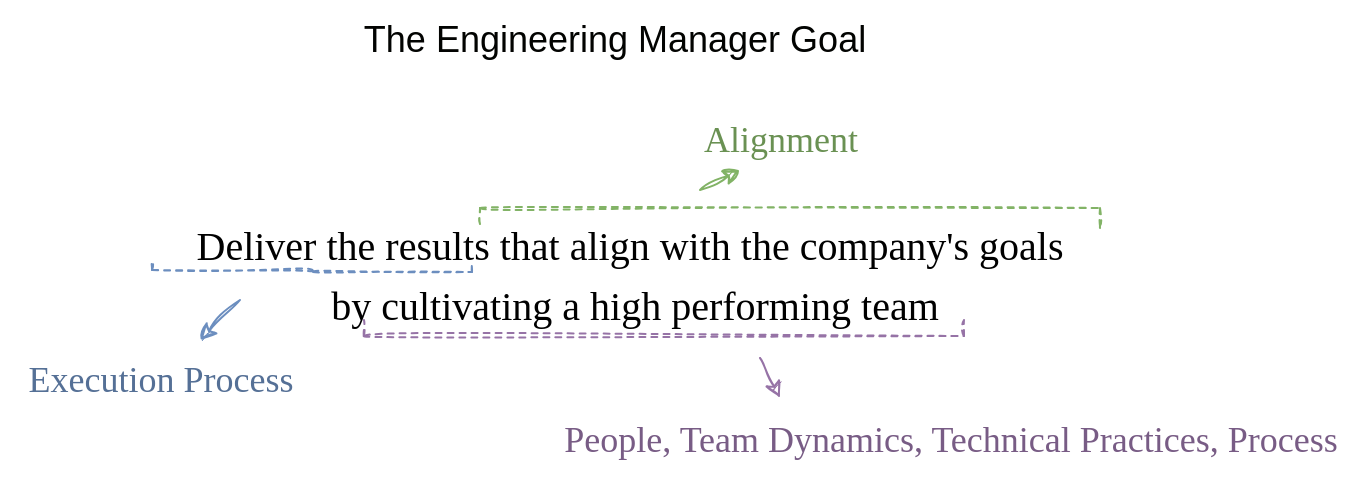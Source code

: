 <mxfile version="24.4.13" type="device" pages="5">
  <diagram id="dG9FNSJE7Nt-WIZp1dLE" name="The Goal">
    <mxGraphModel dx="1434" dy="791" grid="1" gridSize="10" guides="1" tooltips="1" connect="1" arrows="1" fold="1" page="1" pageScale="1" pageWidth="827" pageHeight="1169" math="0" shadow="0">
      <root>
        <mxCell id="0" />
        <mxCell id="1" parent="0" />
        <mxCell id="XQVabMsY_zPJ99yfhQox-1" value="Deliver the results that align with the company&#39;s goals&amp;nbsp;&lt;div style=&quot;line-height: 180%;&quot;&gt;by cultivating a high performing team&lt;/div&gt;" style="text;html=1;align=center;verticalAlign=middle;resizable=0;points=[];autosize=1;strokeColor=none;fillColor=none;fontFamily=Kalam;fontSource=https%3A%2F%2Ffonts.googleapis.com%2Fcss%3Ffamily%3DArchitects%2BDaughter;fontSize=20;fontColor=default;fontStyle=0;labelBackgroundColor=none;spacing=12;" vertex="1" parent="1">
          <mxGeometry x="157" y="375" width="520" height="90" as="geometry" />
        </mxCell>
        <mxCell id="XQVabMsY_zPJ99yfhQox-2" value="" style="endArrow=none;html=1;rounded=0;sketch=1;hachureGap=4;jiggle=2;curveFitting=1;strokeColor=#6c8ebf;align=center;verticalAlign=middle;fontFamily=Kalam;fontSource=https%3A%2F%2Ffonts.googleapis.com%2Fcss%3Ffamily%3DArchitects%2BDaughter;fontSize=18;fontColor=default;fontStyle=0;labelBackgroundColor=none;edgeStyle=orthogonalEdgeStyle;curved=1;fillColor=#dae8fc;dashed=1;" edge="1" parent="1">
          <mxGeometry width="50" height="50" relative="1" as="geometry">
            <mxPoint x="176" y="415" as="sourcePoint" />
            <mxPoint x="336" y="416" as="targetPoint" />
          </mxGeometry>
        </mxCell>
        <mxCell id="XQVabMsY_zPJ99yfhQox-3" value="" style="endArrow=classic;html=1;rounded=0;sketch=1;hachureGap=4;jiggle=2;curveFitting=1;fontFamily=Kalam;fillColor=#dae8fc;strokeColor=#6c8ebf;labelBackgroundColor=none;" edge="1" parent="1">
          <mxGeometry width="50" height="50" relative="1" as="geometry">
            <mxPoint x="220" y="430" as="sourcePoint" />
            <mxPoint x="200" y="450" as="targetPoint" />
          </mxGeometry>
        </mxCell>
        <mxCell id="XQVabMsY_zPJ99yfhQox-4" value="Execution Process" style="text;html=1;align=center;verticalAlign=middle;resizable=0;points=[];autosize=1;fontFamily=Kalam;fontSource=https%3A%2F%2Ffonts.googleapis.com%2Fcss%3Ffamily%3DArchitects%2BDaughter;fontSize=18;fontStyle=0;labelBackgroundColor=none;fontColor=#557096;" vertex="1" parent="1">
          <mxGeometry x="100" y="450" width="160" height="40" as="geometry" />
        </mxCell>
        <mxCell id="XQVabMsY_zPJ99yfhQox-5" value="Alignment" style="text;html=1;align=center;verticalAlign=middle;resizable=0;points=[];autosize=1;strokeColor=none;fillColor=none;fontFamily=Kalam;fontSource=https%3A%2F%2Ffonts.googleapis.com%2Fcss%3Ffamily%3DArchitects%2BDaughter;fontSize=18;fontColor=#6A9153;fontStyle=0;labelBackgroundColor=none;" vertex="1" parent="1">
          <mxGeometry x="440" y="330" width="100" height="40" as="geometry" />
        </mxCell>
        <mxCell id="XQVabMsY_zPJ99yfhQox-6" value="" style="endArrow=none;html=1;rounded=0;sketch=1;hachureGap=4;jiggle=2;curveFitting=1;strokeColor=#82b366;align=center;verticalAlign=middle;fontFamily=Kalam;fontSource=https%3A%2F%2Ffonts.googleapis.com%2Fcss%3Ffamily%3DArchitects%2BDaughter;fontSize=18;fontColor=default;fontStyle=0;labelBackgroundColor=none;edgeStyle=orthogonalEdgeStyle;curved=1;fillColor=#d5e8d4;dashed=1;" edge="1" parent="1">
          <mxGeometry width="50" height="50" relative="1" as="geometry">
            <mxPoint x="340" y="384" as="sourcePoint" />
            <mxPoint x="650" y="384" as="targetPoint" />
          </mxGeometry>
        </mxCell>
        <mxCell id="XQVabMsY_zPJ99yfhQox-7" value="" style="endArrow=classic;html=1;rounded=0;sketch=1;hachureGap=4;jiggle=2;curveFitting=1;fontFamily=Kalam;fillColor=#d5e8d4;strokeColor=#82b366;labelBackgroundColor=none;" edge="1" parent="1">
          <mxGeometry width="50" height="50" relative="1" as="geometry">
            <mxPoint x="450" y="375" as="sourcePoint" />
            <mxPoint x="470" y="365" as="targetPoint" />
          </mxGeometry>
        </mxCell>
        <mxCell id="XQVabMsY_zPJ99yfhQox-8" value="" style="endArrow=classic;html=1;rounded=0;sketch=1;hachureGap=4;jiggle=2;curveFitting=1;fontFamily=Kalam;fillColor=#e1d5e7;strokeColor=#9673a6;labelBackgroundColor=none;" edge="1" parent="1">
          <mxGeometry width="50" height="50" relative="1" as="geometry">
            <mxPoint x="480" y="459" as="sourcePoint" />
            <mxPoint x="490" y="479" as="targetPoint" />
          </mxGeometry>
        </mxCell>
        <mxCell id="XQVabMsY_zPJ99yfhQox-9" value="" style="endArrow=none;html=1;rounded=0;sketch=1;hachureGap=4;jiggle=2;curveFitting=1;strokeColor=#9673a6;align=center;verticalAlign=middle;fontFamily=Kalam;fontSource=https%3A%2F%2Ffonts.googleapis.com%2Fcss%3Ffamily%3DArchitects%2BDaughter;fontSize=18;fontColor=default;fontStyle=0;labelBackgroundColor=none;edgeStyle=orthogonalEdgeStyle;curved=1;fillColor=#e1d5e7;dashed=1;" edge="1" parent="1">
          <mxGeometry width="50" height="50" relative="1" as="geometry">
            <mxPoint x="282" y="448" as="sourcePoint" />
            <mxPoint x="582" y="448" as="targetPoint" />
          </mxGeometry>
        </mxCell>
        <mxCell id="XQVabMsY_zPJ99yfhQox-10" value="People, Team Dynamics, Technical Practices, Process" style="text;html=1;align=center;verticalAlign=middle;resizable=0;points=[];autosize=1;strokeColor=none;fillColor=none;fontFamily=Kalam;fontSource=https%3A%2F%2Ffonts.googleapis.com%2Fcss%3Ffamily%3DArchitects%2BDaughter;fontSize=18;fontColor=#785C85;fontStyle=0;labelBackgroundColor=none;" vertex="1" parent="1">
          <mxGeometry x="365" y="480" width="420" height="40" as="geometry" />
        </mxCell>
        <mxCell id="XQVabMsY_zPJ99yfhQox-11" value="" style="endArrow=none;html=1;rounded=0;sketch=1;hachureGap=4;jiggle=2;curveFitting=1;strokeColor=#82b366;align=center;verticalAlign=middle;fontFamily=Kalam;fontSource=https%3A%2F%2Ffonts.googleapis.com%2Fcss%3Ffamily%3DArchitects%2BDaughter;fontSize=18;fontColor=default;fontStyle=0;labelBackgroundColor=none;edgeStyle=orthogonalEdgeStyle;curved=0;fillColor=#d5e8d4;dashed=1;" edge="1" parent="1">
          <mxGeometry width="50" height="50" relative="1" as="geometry">
            <mxPoint x="650" y="394" as="sourcePoint" />
            <mxPoint x="650" y="384" as="targetPoint" />
            <Array as="points">
              <mxPoint x="650" y="393" />
              <mxPoint x="650" y="393" />
            </Array>
          </mxGeometry>
        </mxCell>
        <mxCell id="XQVabMsY_zPJ99yfhQox-12" value="" style="endArrow=none;html=1;rounded=0;sketch=1;hachureGap=4;jiggle=2;curveFitting=1;strokeColor=#82b366;align=center;verticalAlign=middle;fontFamily=Kalam;fontSource=https%3A%2F%2Ffonts.googleapis.com%2Fcss%3Ffamily%3DArchitects%2BDaughter;fontSize=18;fontColor=default;fontStyle=0;labelBackgroundColor=none;edgeStyle=orthogonalEdgeStyle;curved=0;fillColor=#d5e8d4;dashed=1;" edge="1" parent="1">
          <mxGeometry width="50" height="50" relative="1" as="geometry">
            <mxPoint x="340" y="392" as="sourcePoint" />
            <mxPoint x="340" y="384" as="targetPoint" />
            <Array as="points">
              <mxPoint x="340" y="392" />
              <mxPoint x="340" y="392" />
            </Array>
          </mxGeometry>
        </mxCell>
        <mxCell id="XQVabMsY_zPJ99yfhQox-13" value="" style="endArrow=none;html=1;rounded=0;sketch=1;hachureGap=4;jiggle=2;curveFitting=1;strokeColor=#6C8EBF;align=center;verticalAlign=middle;fontFamily=Kalam;fontSource=https%3A%2F%2Ffonts.googleapis.com%2Fcss%3Ffamily%3DArchitects%2BDaughter;fontSize=18;fontColor=default;fontStyle=0;labelBackgroundColor=none;edgeStyle=orthogonalEdgeStyle;curved=0;dashed=1;" edge="1" parent="1">
          <mxGeometry width="50" height="50" relative="1" as="geometry">
            <mxPoint x="176" y="415" as="sourcePoint" />
            <mxPoint x="176" y="410" as="targetPoint" />
            <Array as="points">
              <mxPoint x="176" y="415" />
              <mxPoint x="176" y="415" />
            </Array>
          </mxGeometry>
        </mxCell>
        <mxCell id="XQVabMsY_zPJ99yfhQox-14" value="" style="endArrow=none;html=1;rounded=0;sketch=1;hachureGap=4;jiggle=2;curveFitting=1;strokeColor=#6C8EBF;align=center;verticalAlign=middle;fontFamily=Kalam;fontSource=https%3A%2F%2Ffonts.googleapis.com%2Fcss%3Ffamily%3DArchitects%2BDaughter;fontSize=18;fontColor=default;fontStyle=0;labelBackgroundColor=none;edgeStyle=orthogonalEdgeStyle;curved=0;dashed=1;" edge="1" parent="1">
          <mxGeometry width="50" height="50" relative="1" as="geometry">
            <mxPoint x="336" y="416" as="sourcePoint" />
            <mxPoint x="336" y="411" as="targetPoint" />
            <Array as="points">
              <mxPoint x="336" y="416" />
              <mxPoint x="336" y="416" />
            </Array>
          </mxGeometry>
        </mxCell>
        <mxCell id="XQVabMsY_zPJ99yfhQox-15" value="" style="endArrow=none;html=1;rounded=0;sketch=1;hachureGap=4;jiggle=2;curveFitting=1;strokeColor=#9673a6;align=center;verticalAlign=middle;fontFamily=Kalam;fontSource=https%3A%2F%2Ffonts.googleapis.com%2Fcss%3Ffamily%3DArchitects%2BDaughter;fontSize=18;fontColor=default;fontStyle=0;labelBackgroundColor=none;edgeStyle=orthogonalEdgeStyle;curved=0;fillColor=#e1d5e7;dashed=1;" edge="1" parent="1">
          <mxGeometry width="50" height="50" relative="1" as="geometry">
            <mxPoint x="282" y="448" as="sourcePoint" />
            <mxPoint x="282" y="440" as="targetPoint" />
            <Array as="points">
              <mxPoint x="282" y="448" />
              <mxPoint x="282" y="448" />
            </Array>
          </mxGeometry>
        </mxCell>
        <mxCell id="XQVabMsY_zPJ99yfhQox-16" value="" style="endArrow=none;html=1;rounded=0;sketch=1;hachureGap=4;jiggle=2;curveFitting=1;strokeColor=#9673a6;align=center;verticalAlign=middle;fontFamily=Kalam;fontSource=https%3A%2F%2Ffonts.googleapis.com%2Fcss%3Ffamily%3DArchitects%2BDaughter;fontSize=18;fontColor=default;fontStyle=0;labelBackgroundColor=none;edgeStyle=orthogonalEdgeStyle;curved=0;fillColor=#e1d5e7;dashed=1;" edge="1" parent="1">
          <mxGeometry width="50" height="50" relative="1" as="geometry">
            <mxPoint x="582" y="448" as="sourcePoint" />
            <mxPoint x="582" y="440" as="targetPoint" />
            <Array as="points">
              <mxPoint x="582" y="448" />
              <mxPoint x="582" y="448" />
            </Array>
          </mxGeometry>
        </mxCell>
        <mxCell id="XQVabMsY_zPJ99yfhQox-17" value="The Engineering Manager Goal" style="text;html=1;align=center;verticalAlign=middle;resizable=0;points=[];autosize=1;strokeColor=none;fillColor=none;fontFamily=arial;fontSize=18;fontColor=#020301;fontStyle=0;labelBackgroundColor=none;" vertex="1" parent="1">
          <mxGeometry x="282" y="280" width="250" height="40" as="geometry" />
        </mxCell>
      </root>
    </mxGraphModel>
  </diagram>
  <diagram id="8oGZkZ9ftc_IFg9aNr5Q" name="Alignment">
    <mxGraphModel dx="989" dy="546" grid="1" gridSize="10" guides="1" tooltips="1" connect="1" arrows="1" fold="1" page="1" pageScale="1" pageWidth="827" pageHeight="1169" math="0" shadow="0">
      <root>
        <mxCell id="0" />
        <mxCell id="1" parent="0" />
        <mxCell id="fU5wxOEwn0MQlx78X6jz-1" value="Senior Management Team" style="rounded=0;whiteSpace=wrap;html=1;sketch=1;hachureGap=4;jiggle=2;curveFitting=1;fontFamily=Kalam;fontSize=18;fillColor=#d5e8d4;strokeColor=#82b366;" vertex="1" parent="1">
          <mxGeometry x="270" y="70" width="280" height="50" as="geometry" />
        </mxCell>
        <mxCell id="fU5wxOEwn0MQlx78X6jz-2" style="edgeStyle=orthogonalEdgeStyle;rounded=0;sketch=1;hachureGap=4;jiggle=2;curveFitting=1;orthogonalLoop=1;jettySize=auto;html=1;fontFamily=Kalam;" edge="1" parent="1">
          <mxGeometry relative="1" as="geometry">
            <mxPoint x="405.5" y="200" as="sourcePoint" />
            <mxPoint x="405.5" y="130" as="targetPoint" />
          </mxGeometry>
        </mxCell>
        <mxCell id="fU5wxOEwn0MQlx78X6jz-3" style="edgeStyle=orthogonalEdgeStyle;rounded=0;sketch=1;hachureGap=4;jiggle=2;curveFitting=1;orthogonalLoop=1;jettySize=auto;html=1;entryX=0.5;entryY=0;entryDx=0;entryDy=0;fontFamily=Kalam;" edge="1" parent="1" target="fU5wxOEwn0MQlx78X6jz-5">
          <mxGeometry relative="1" as="geometry">
            <mxPoint x="405" y="260" as="sourcePoint" />
            <Array as="points">
              <mxPoint x="405.5" y="290" />
              <mxPoint x="405.5" y="290" />
            </Array>
          </mxGeometry>
        </mxCell>
        <mxCell id="fU5wxOEwn0MQlx78X6jz-5" value="" style="rounded=0;whiteSpace=wrap;html=1;sketch=1;hachureGap=4;jiggle=2;curveFitting=1;fontFamily=Kalam;fontSize=22;fillColor=#d5e8d4;strokeColor=#82b366;" vertex="1" parent="1">
          <mxGeometry x="220" y="330" width="370" height="90" as="geometry" />
        </mxCell>
        <mxCell id="fU5wxOEwn0MQlx78X6jz-6" value="" style="sketch=0;outlineConnect=0;fontColor=#232F3E;gradientColor=none;fillColor=#232F3D;strokeColor=none;dashed=0;verticalLabelPosition=bottom;verticalAlign=top;align=center;html=1;fontSize=12;fontStyle=0;aspect=fixed;pointerEvents=1;shape=mxgraph.aws4.user;hachureGap=4;jiggle=2;curveFitting=1;fontFamily=Kalam;" vertex="1" parent="1">
          <mxGeometry x="242.5" y="363" width="49" height="49" as="geometry" />
        </mxCell>
        <mxCell id="fU5wxOEwn0MQlx78X6jz-7" value="" style="sketch=0;outlineConnect=0;fontColor=#232F3E;gradientColor=none;fillColor=#232F3D;strokeColor=none;dashed=0;verticalLabelPosition=bottom;verticalAlign=top;align=center;html=1;fontSize=12;fontStyle=0;aspect=fixed;pointerEvents=1;shape=mxgraph.aws4.user;hachureGap=4;jiggle=2;curveFitting=1;fontFamily=Kalam;" vertex="1" parent="1">
          <mxGeometry x="311.5" y="363" width="49" height="49" as="geometry" />
        </mxCell>
        <mxCell id="fU5wxOEwn0MQlx78X6jz-8" value="" style="sketch=0;outlineConnect=0;fontColor=#232F3E;gradientColor=none;fillColor=#232F3D;strokeColor=none;dashed=0;verticalLabelPosition=bottom;verticalAlign=top;align=center;html=1;fontSize=12;fontStyle=0;aspect=fixed;pointerEvents=1;shape=mxgraph.aws4.user;hachureGap=4;jiggle=2;curveFitting=1;fontFamily=Kalam;" vertex="1" parent="1">
          <mxGeometry x="381.5" y="363" width="49" height="49" as="geometry" />
        </mxCell>
        <mxCell id="fU5wxOEwn0MQlx78X6jz-9" value="" style="sketch=0;outlineConnect=0;fontColor=#232F3E;gradientColor=none;fillColor=#232F3D;strokeColor=none;dashed=0;verticalLabelPosition=bottom;verticalAlign=top;align=center;html=1;fontSize=12;fontStyle=0;aspect=fixed;pointerEvents=1;shape=mxgraph.aws4.user;hachureGap=4;jiggle=2;curveFitting=1;fontFamily=Kalam;" vertex="1" parent="1">
          <mxGeometry x="455" y="363" width="49" height="49" as="geometry" />
        </mxCell>
        <mxCell id="fU5wxOEwn0MQlx78X6jz-10" value="" style="sketch=0;outlineConnect=0;fontColor=#232F3E;gradientColor=none;fillColor=#232F3D;strokeColor=none;dashed=0;verticalLabelPosition=bottom;verticalAlign=top;align=center;html=1;fontSize=12;fontStyle=0;aspect=fixed;pointerEvents=1;shape=mxgraph.aws4.user;hachureGap=4;jiggle=2;curveFitting=1;fontFamily=Kalam;" vertex="1" parent="1">
          <mxGeometry x="531.5" y="363" width="49" height="49" as="geometry" />
        </mxCell>
        <mxCell id="fU5wxOEwn0MQlx78X6jz-11" value="" style="endArrow=classic;html=1;rounded=0;sketch=1;hachureGap=4;jiggle=2;curveFitting=1;fontFamily=Kalam;" edge="1" parent="1">
          <mxGeometry width="50" height="50" relative="1" as="geometry">
            <mxPoint x="459.5" y="280" as="sourcePoint" />
            <mxPoint x="479.5" y="300" as="targetPoint" />
          </mxGeometry>
        </mxCell>
        <mxCell id="fU5wxOEwn0MQlx78X6jz-12" value="" style="endArrow=classic;html=1;rounded=0;sketch=1;hachureGap=4;jiggle=2;curveFitting=1;fontFamily=Kalam;" edge="1" parent="1">
          <mxGeometry width="50" height="50" relative="1" as="geometry">
            <mxPoint x="430.5" y="280" as="sourcePoint" />
            <mxPoint x="459.5" y="320" as="targetPoint" />
          </mxGeometry>
        </mxCell>
        <mxCell id="fU5wxOEwn0MQlx78X6jz-13" value="" style="endArrow=classic;html=1;rounded=0;sketch=1;hachureGap=4;jiggle=2;curveFitting=1;fontFamily=Kalam;" edge="1" parent="1">
          <mxGeometry width="50" height="50" relative="1" as="geometry">
            <mxPoint x="355.5" y="280" as="sourcePoint" />
            <mxPoint x="335.5" y="300" as="targetPoint" />
          </mxGeometry>
        </mxCell>
        <mxCell id="fU5wxOEwn0MQlx78X6jz-14" value="" style="endArrow=classic;html=1;rounded=0;sketch=1;hachureGap=4;jiggle=2;curveFitting=1;fontFamily=Kalam;" edge="1" parent="1">
          <mxGeometry width="50" height="50" relative="1" as="geometry">
            <mxPoint x="384.5" y="280" as="sourcePoint" />
            <mxPoint x="355.5" y="320" as="targetPoint" />
          </mxGeometry>
        </mxCell>
        <mxCell id="EYOVgxh92dlchB7-5H8C-1" value="Engineering Manager" style="text;html=1;align=center;verticalAlign=middle;resizable=0;points=[];autosize=1;strokeColor=none;fillColor=none;fontFamily=Kalam;fontSource=https%3A%2F%2Ffonts.googleapis.com%2Fcss%3Ffamily%3DArchitects%2BDaughter;fontSize=26;fontColor=default;fontStyle=0;labelBackgroundColor=default;" vertex="1" parent="1">
          <mxGeometry x="280.5" y="210" width="250" height="40" as="geometry" />
        </mxCell>
        <mxCell id="EYOVgxh92dlchB7-5H8C-2" value="Team" style="text;html=1;align=center;verticalAlign=middle;resizable=0;points=[];autosize=1;strokeColor=none;fillColor=none;fontFamily=Kalam;fontSource=https%3A%2F%2Ffonts.googleapis.com%2Fcss%3Ffamily%3DArchitects%2BDaughter;fontSize=18;fontColor=default;fontStyle=0;labelBackgroundColor=default;" vertex="1" parent="1">
          <mxGeometry x="375.5" y="330" width="60" height="40" as="geometry" />
        </mxCell>
        <mxCell id="EYOVgxh92dlchB7-5H8C-3" value="Align" style="text;html=1;align=center;verticalAlign=middle;resizable=0;points=[];autosize=1;strokeColor=none;fillColor=none;fontFamily=Kalam;fontSource=https%3A%2F%2Ffonts.googleapis.com%2Fcss%3Ffamily%3DArchitects%2BDaughter;fontSize=18;fontColor=default;fontStyle=0;labelBackgroundColor=default;" vertex="1" parent="1">
          <mxGeometry x="375" y="150" width="60" height="40" as="geometry" />
        </mxCell>
        <mxCell id="EYOVgxh92dlchB7-5H8C-4" value="Align" style="text;html=1;align=center;verticalAlign=middle;resizable=0;points=[];autosize=1;strokeColor=none;fillColor=none;fontFamily=Kalam;fontSource=https%3A%2F%2Ffonts.googleapis.com%2Fcss%3Ffamily%3DArchitects%2BDaughter;fontSize=18;fontColor=default;fontStyle=0;labelBackgroundColor=default;" vertex="1" parent="1">
          <mxGeometry x="377" y="253" width="60" height="40" as="geometry" />
        </mxCell>
      </root>
    </mxGraphModel>
  </diagram>
  <diagram id="js4Qu2WiqpIePB8IIUP4" name="Execute">
    <mxGraphModel dx="735" dy="406" grid="1" gridSize="10" guides="1" tooltips="1" connect="1" arrows="1" fold="1" page="1" pageScale="1" pageWidth="827" pageHeight="1169" math="0" shadow="0">
      <root>
        <mxCell id="0" />
        <mxCell id="1" parent="0" />
        <mxCell id="316wj2gyKCVLMMqQiUI2-1" value="Requirements" style="text;html=1;align=center;verticalAlign=middle;resizable=0;points=[];autosize=1;strokeColor=none;fillColor=none;fontFamily=Kalam;fontSource=https%3A%2F%2Ffonts.googleapis.com%2Fcss%3Ffamily%3DArchitects%2BDaughter;fontSize=15;fontColor=default;fontStyle=0;labelBackgroundColor=default;" vertex="1" parent="1">
          <mxGeometry x="73" y="215" width="110" height="30" as="geometry" />
        </mxCell>
        <mxCell id="316wj2gyKCVLMMqQiUI2-2" value="Priorities" style="text;html=1;align=center;verticalAlign=middle;resizable=0;points=[];autosize=1;strokeColor=none;fillColor=none;fontFamily=Kalam;fontSource=https%3A%2F%2Ffonts.googleapis.com%2Fcss%3Ffamily%3DArchitects%2BDaughter;fontSize=15;fontColor=default;fontStyle=0;labelBackgroundColor=default;" vertex="1" parent="1">
          <mxGeometry x="100" y="173" width="80" height="30" as="geometry" />
        </mxCell>
        <mxCell id="316wj2gyKCVLMMqQiUI2-3" value="Company Goals" style="text;html=1;align=center;verticalAlign=middle;resizable=0;points=[];autosize=1;strokeColor=none;fillColor=none;fontFamily=Kalam;fontSource=https%3A%2F%2Ffonts.googleapis.com%2Fcss%3Ffamily%3DArchitects%2BDaughter;fontSize=15;fontColor=default;fontStyle=0;labelBackgroundColor=default;" vertex="1" parent="1">
          <mxGeometry x="63" y="133" width="120" height="30" as="geometry" />
        </mxCell>
        <mxCell id="316wj2gyKCVLMMqQiUI2-4" value="Execution" style="rounded=0;whiteSpace=wrap;html=1;sketch=1;hachureGap=4;jiggle=2;curveFitting=1;strokeColor=#6c8ebf;align=center;verticalAlign=middle;fontFamily=Kalam;fontSource=https%3A%2F%2Ffonts.googleapis.com%2Fcss%3Ffamily%3DArchitects%2BDaughter;fontSize=18;fontStyle=0;labelBackgroundColor=none;fillColor=#dae8fc;" vertex="1" parent="1">
          <mxGeometry x="250" y="163" width="150" height="47" as="geometry" />
        </mxCell>
        <mxCell id="du2oc-M5whYEvRf42cAO-1" value="" style="endArrow=classic;html=1;rounded=0;sketch=1;hachureGap=4;jiggle=2;curveFitting=1;fontFamily=Kalam;" edge="1" parent="1">
          <mxGeometry width="50" height="50" relative="1" as="geometry">
            <mxPoint x="185" y="150" as="sourcePoint" />
            <mxPoint x="230" y="170" as="targetPoint" />
          </mxGeometry>
        </mxCell>
        <mxCell id="du2oc-M5whYEvRf42cAO-2" value="" style="endArrow=classic;html=1;rounded=0;sketch=1;hachureGap=4;jiggle=2;curveFitting=1;fontFamily=Kalam;" edge="1" parent="1">
          <mxGeometry width="50" height="50" relative="1" as="geometry">
            <mxPoint x="185" y="230" as="sourcePoint" />
            <mxPoint x="230" y="210" as="targetPoint" />
          </mxGeometry>
        </mxCell>
        <mxCell id="du2oc-M5whYEvRf42cAO-3" value="" style="endArrow=classic;html=1;rounded=0;sketch=1;hachureGap=4;jiggle=2;curveFitting=1;fontFamily=Kalam;" edge="1" parent="1">
          <mxGeometry width="50" height="50" relative="1" as="geometry">
            <mxPoint x="180" y="188" as="sourcePoint" />
            <mxPoint x="230" y="188" as="targetPoint" />
          </mxGeometry>
        </mxCell>
        <mxCell id="du2oc-M5whYEvRf42cAO-4" value="" style="endArrow=classic;html=1;rounded=0;sketch=1;hachureGap=4;jiggle=2;curveFitting=1;fontFamily=Kalam;" edge="1" parent="1">
          <mxGeometry width="50" height="50" relative="1" as="geometry">
            <mxPoint x="414" y="186.24" as="sourcePoint" />
            <mxPoint x="464" y="186.24" as="targetPoint" />
          </mxGeometry>
        </mxCell>
        <mxCell id="du2oc-M5whYEvRf42cAO-5" value="Delivery" style="text;html=1;align=center;verticalAlign=middle;resizable=0;points=[];autosize=1;strokeColor=none;fillColor=none;fontFamily=Kalam;fontSource=https%3A%2F%2Ffonts.googleapis.com%2Fcss%3Ffamily%3DArchitects%2BDaughter;fontSize=15;fontColor=default;fontStyle=0;labelBackgroundColor=default;" vertex="1" parent="1">
          <mxGeometry x="475" y="171.5" width="70" height="30" as="geometry" />
        </mxCell>
      </root>
    </mxGraphModel>
  </diagram>
  <diagram id="n3jZmqJnswC6HHdnPNN-" name="TheGoalOneliner">
    <mxGraphModel dx="1103" dy="608" grid="1" gridSize="10" guides="1" tooltips="1" connect="1" arrows="1" fold="1" page="1" pageScale="1" pageWidth="827" pageHeight="1169" math="0" shadow="0">
      <root>
        <mxCell id="0" />
        <mxCell id="1" parent="0" />
        <mxCell id="xS_Iv-FlCXEdKUSS42SC-1" value="Deliver the results that align with the company&#39;s goals by cultivating a high performing team" style="text;html=1;align=center;verticalAlign=middle;resizable=0;points=[];autosize=1;strokeColor=none;fillColor=none;fontFamily=Kalam;fontSource=https%3A%2F%2Ffonts.googleapis.com%2Fcss%3Ffamily%3DArchitects%2BDaughter;fontSize=20;fontColor=default;fontStyle=0;labelBackgroundColor=none;" vertex="1" parent="1">
          <mxGeometry y="130" width="820" height="40" as="geometry" />
        </mxCell>
        <mxCell id="xS_Iv-FlCXEdKUSS42SC-2" value="" style="endArrow=none;html=1;rounded=0;sketch=1;hachureGap=4;jiggle=2;curveFitting=1;strokeColor=#6c8ebf;align=center;verticalAlign=middle;fontFamily=Kalam;fontSource=https%3A%2F%2Ffonts.googleapis.com%2Fcss%3Ffamily%3DArchitects%2BDaughter;fontSize=18;fontColor=default;fontStyle=0;labelBackgroundColor=none;edgeStyle=orthogonalEdgeStyle;curved=1;fillColor=#dae8fc;" edge="1" parent="1">
          <mxGeometry width="50" height="50" relative="1" as="geometry">
            <mxPoint x="7" y="165" as="sourcePoint" />
            <mxPoint x="167" y="166" as="targetPoint" />
          </mxGeometry>
        </mxCell>
        <mxCell id="xS_Iv-FlCXEdKUSS42SC-3" value="" style="endArrow=classic;html=1;rounded=0;sketch=1;hachureGap=4;jiggle=2;curveFitting=1;fontFamily=Kalam;fillColor=#dae8fc;strokeColor=#6c8ebf;labelBackgroundColor=none;" edge="1" parent="1">
          <mxGeometry width="50" height="50" relative="1" as="geometry">
            <mxPoint x="103" y="173" as="sourcePoint" />
            <mxPoint x="83" y="193" as="targetPoint" />
          </mxGeometry>
        </mxCell>
        <mxCell id="xS_Iv-FlCXEdKUSS42SC-4" value="Execution Process" style="text;html=1;align=center;verticalAlign=middle;resizable=0;points=[];autosize=1;fontFamily=Kalam;fontSource=https%3A%2F%2Ffonts.googleapis.com%2Fcss%3Ffamily%3DArchitects%2BDaughter;fontSize=18;fontStyle=0;labelBackgroundColor=none;fontColor=#557096;" vertex="1" parent="1">
          <mxGeometry x="10" y="190" width="160" height="40" as="geometry" />
        </mxCell>
        <mxCell id="xS_Iv-FlCXEdKUSS42SC-5" value="Alignment" style="text;html=1;align=center;verticalAlign=middle;resizable=0;points=[];autosize=1;strokeColor=none;fillColor=none;fontFamily=Kalam;fontSource=https%3A%2F%2Ffonts.googleapis.com%2Fcss%3Ffamily%3DArchitects%2BDaughter;fontSize=18;fontColor=#6A9153;fontStyle=0;labelBackgroundColor=none;" vertex="1" parent="1">
          <mxGeometry x="260" y="70" width="100" height="40" as="geometry" />
        </mxCell>
        <mxCell id="xS_Iv-FlCXEdKUSS42SC-6" value="" style="endArrow=none;html=1;rounded=0;sketch=1;hachureGap=4;jiggle=2;curveFitting=1;strokeColor=#82b366;align=center;verticalAlign=middle;fontFamily=Kalam;fontSource=https%3A%2F%2Ffonts.googleapis.com%2Fcss%3Ffamily%3DArchitects%2BDaughter;fontSize=18;fontColor=default;fontStyle=0;labelBackgroundColor=none;edgeStyle=orthogonalEdgeStyle;curved=1;fillColor=#d5e8d4;" edge="1" parent="1">
          <mxGeometry width="50" height="50" relative="1" as="geometry">
            <mxPoint x="171" y="134" as="sourcePoint" />
            <mxPoint x="481" y="134" as="targetPoint" />
          </mxGeometry>
        </mxCell>
        <mxCell id="xS_Iv-FlCXEdKUSS42SC-7" value="" style="endArrow=classic;html=1;rounded=0;sketch=1;hachureGap=4;jiggle=2;curveFitting=1;fontFamily=Kalam;fillColor=#d5e8d4;strokeColor=#82b366;labelBackgroundColor=none;" edge="1" parent="1">
          <mxGeometry width="50" height="50" relative="1" as="geometry">
            <mxPoint x="290" y="124" as="sourcePoint" />
            <mxPoint x="306" y="104" as="targetPoint" />
          </mxGeometry>
        </mxCell>
        <mxCell id="xS_Iv-FlCXEdKUSS42SC-8" value="" style="endArrow=classic;html=1;rounded=0;sketch=1;hachureGap=4;jiggle=2;curveFitting=1;fontFamily=Kalam;fillColor=#e1d5e7;strokeColor=#9673a6;labelBackgroundColor=none;" edge="1" parent="1">
          <mxGeometry width="50" height="50" relative="1" as="geometry">
            <mxPoint x="645" y="175" as="sourcePoint" />
            <mxPoint x="655" y="195" as="targetPoint" />
          </mxGeometry>
        </mxCell>
        <mxCell id="xS_Iv-FlCXEdKUSS42SC-9" value="" style="endArrow=none;html=1;rounded=0;sketch=1;hachureGap=4;jiggle=2;curveFitting=1;strokeColor=#9673a6;align=center;verticalAlign=middle;fontFamily=Kalam;fontSource=https%3A%2F%2Ffonts.googleapis.com%2Fcss%3Ffamily%3DArchitects%2BDaughter;fontSize=18;fontColor=default;fontStyle=0;labelBackgroundColor=none;edgeStyle=orthogonalEdgeStyle;curved=1;fillColor=#e1d5e7;" edge="1" parent="1">
          <mxGeometry width="50" height="50" relative="1" as="geometry">
            <mxPoint x="511" y="165" as="sourcePoint" />
            <mxPoint x="811" y="165" as="targetPoint" />
          </mxGeometry>
        </mxCell>
        <mxCell id="xS_Iv-FlCXEdKUSS42SC-10" value="People, Technical Practices, Process" style="text;html=1;align=center;verticalAlign=middle;resizable=0;points=[];autosize=1;strokeColor=none;fillColor=none;fontFamily=Kalam;fontSource=https%3A%2F%2Ffonts.googleapis.com%2Fcss%3Ffamily%3DArchitects%2BDaughter;fontSize=18;fontColor=#785C85;fontStyle=0;labelBackgroundColor=none;" vertex="1" parent="1">
          <mxGeometry x="525" y="190" width="290" height="40" as="geometry" />
        </mxCell>
        <mxCell id="xS_Iv-FlCXEdKUSS42SC-11" value="" style="endArrow=none;html=1;rounded=0;sketch=1;hachureGap=4;jiggle=2;curveFitting=1;strokeColor=#82b366;align=center;verticalAlign=middle;fontFamily=Kalam;fontSource=https%3A%2F%2Ffonts.googleapis.com%2Fcss%3Ffamily%3DArchitects%2BDaughter;fontSize=18;fontColor=default;fontStyle=0;labelBackgroundColor=none;edgeStyle=orthogonalEdgeStyle;curved=0;fillColor=#d5e8d4;" edge="1" parent="1">
          <mxGeometry width="50" height="50" relative="1" as="geometry">
            <mxPoint x="481" y="145" as="sourcePoint" />
            <mxPoint x="481" y="135" as="targetPoint" />
            <Array as="points">
              <mxPoint x="481" y="145" />
              <mxPoint x="481" y="145" />
            </Array>
          </mxGeometry>
        </mxCell>
        <mxCell id="xS_Iv-FlCXEdKUSS42SC-13" value="" style="endArrow=none;html=1;rounded=0;sketch=1;hachureGap=4;jiggle=2;curveFitting=1;strokeColor=#82b366;align=center;verticalAlign=middle;fontFamily=Kalam;fontSource=https%3A%2F%2Ffonts.googleapis.com%2Fcss%3Ffamily%3DArchitects%2BDaughter;fontSize=18;fontColor=default;fontStyle=0;labelBackgroundColor=none;edgeStyle=orthogonalEdgeStyle;curved=0;fillColor=#d5e8d4;" edge="1" parent="1">
          <mxGeometry width="50" height="50" relative="1" as="geometry">
            <mxPoint x="172" y="144" as="sourcePoint" />
            <mxPoint x="172" y="134" as="targetPoint" />
            <Array as="points">
              <mxPoint x="172" y="144" />
              <mxPoint x="172" y="144" />
            </Array>
          </mxGeometry>
        </mxCell>
        <mxCell id="xS_Iv-FlCXEdKUSS42SC-14" value="" style="endArrow=none;html=1;rounded=0;sketch=1;hachureGap=4;jiggle=2;curveFitting=1;strokeColor=#6C8EBF;align=center;verticalAlign=middle;fontFamily=Kalam;fontSource=https%3A%2F%2Ffonts.googleapis.com%2Fcss%3Ffamily%3DArchitects%2BDaughter;fontSize=18;fontColor=default;fontStyle=0;labelBackgroundColor=none;edgeStyle=orthogonalEdgeStyle;curved=0;" edge="1" parent="1">
          <mxGeometry width="50" height="50" relative="1" as="geometry">
            <mxPoint x="7" y="165" as="sourcePoint" />
            <mxPoint x="7" y="155" as="targetPoint" />
            <Array as="points">
              <mxPoint x="7" y="165" />
              <mxPoint x="7" y="165" />
            </Array>
          </mxGeometry>
        </mxCell>
        <mxCell id="xS_Iv-FlCXEdKUSS42SC-15" value="" style="endArrow=none;html=1;rounded=0;sketch=1;hachureGap=4;jiggle=2;curveFitting=1;strokeColor=#6C8EBF;align=center;verticalAlign=middle;fontFamily=Kalam;fontSource=https%3A%2F%2Ffonts.googleapis.com%2Fcss%3Ffamily%3DArchitects%2BDaughter;fontSize=18;fontColor=default;fontStyle=0;labelBackgroundColor=none;edgeStyle=orthogonalEdgeStyle;curved=0;" edge="1" parent="1">
          <mxGeometry width="50" height="50" relative="1" as="geometry">
            <mxPoint x="167" y="165" as="sourcePoint" />
            <mxPoint x="167" y="155" as="targetPoint" />
            <Array as="points">
              <mxPoint x="167" y="165" />
              <mxPoint x="167" y="165" />
            </Array>
          </mxGeometry>
        </mxCell>
        <mxCell id="xS_Iv-FlCXEdKUSS42SC-16" value="" style="endArrow=none;html=1;rounded=0;sketch=1;hachureGap=4;jiggle=2;curveFitting=1;strokeColor=#9673a6;align=center;verticalAlign=middle;fontFamily=Kalam;fontSource=https%3A%2F%2Ffonts.googleapis.com%2Fcss%3Ffamily%3DArchitects%2BDaughter;fontSize=18;fontColor=default;fontStyle=0;labelBackgroundColor=none;edgeStyle=orthogonalEdgeStyle;curved=0;fillColor=#e1d5e7;" edge="1" parent="1">
          <mxGeometry width="50" height="50" relative="1" as="geometry">
            <mxPoint x="511" y="165" as="sourcePoint" />
            <mxPoint x="511" y="155" as="targetPoint" />
            <Array as="points">
              <mxPoint x="511" y="165" />
              <mxPoint x="511" y="165" />
            </Array>
          </mxGeometry>
        </mxCell>
        <mxCell id="xS_Iv-FlCXEdKUSS42SC-21" value="" style="endArrow=none;html=1;rounded=0;sketch=1;hachureGap=4;jiggle=2;curveFitting=1;strokeColor=#9673a6;align=center;verticalAlign=middle;fontFamily=Kalam;fontSource=https%3A%2F%2Ffonts.googleapis.com%2Fcss%3Ffamily%3DArchitects%2BDaughter;fontSize=18;fontColor=default;fontStyle=0;labelBackgroundColor=none;edgeStyle=orthogonalEdgeStyle;curved=0;fillColor=#e1d5e7;" edge="1" parent="1">
          <mxGeometry width="50" height="50" relative="1" as="geometry">
            <mxPoint x="811" y="165" as="sourcePoint" />
            <mxPoint x="811" y="155" as="targetPoint" />
            <Array as="points">
              <mxPoint x="811" y="165" />
              <mxPoint x="811" y="165" />
            </Array>
          </mxGeometry>
        </mxCell>
        <mxCell id="xS_Iv-FlCXEdKUSS42SC-22" value="The Engineering Manager Goal" style="text;html=1;align=center;verticalAlign=middle;resizable=0;points=[];autosize=1;strokeColor=none;fillColor=none;fontFamily=arial;fontSize=18;fontColor=#020301;fontStyle=0;labelBackgroundColor=none;" vertex="1" parent="1">
          <mxGeometry x="265" y="10" width="270" height="40" as="geometry" />
        </mxCell>
      </root>
    </mxGraphModel>
  </diagram>
  <diagram name="High Performing Team" id="dJZFuDLaSuSKh3UYAMkx">
    <mxGraphModel dx="1195" dy="659" grid="1" gridSize="10" guides="1" tooltips="1" connect="1" arrows="1" fold="1" page="1" pageScale="1" pageWidth="827" pageHeight="1169" math="0" shadow="0">
      <root>
        <mxCell id="0" />
        <mxCell id="1" parent="0" />
        <mxCell id="v-QEimPRgsSQvhlyvHEy-1" value="People" style="text;html=1;align=center;verticalAlign=middle;resizable=0;points=[];autosize=1;strokeColor=none;fillColor=none;fontFamily=Kalam;fontSource=https%3A%2F%2Ffonts.googleapis.com%2Fcss%3Ffamily%3DArchitects%2BDaughter;fontSize=22;fontColor=default;fontStyle=0;labelBackgroundColor=none;" vertex="1" parent="1">
          <mxGeometry x="235" y="330" width="80" height="40" as="geometry" />
        </mxCell>
        <mxCell id="v-QEimPRgsSQvhlyvHEy-2" value="Process" style="text;html=1;align=center;verticalAlign=middle;resizable=0;points=[];autosize=1;strokeColor=none;fillColor=none;fontFamily=Kalam;fontSource=https%3A%2F%2Ffonts.googleapis.com%2Fcss%3Ffamily%3DArchitects%2BDaughter;fontSize=22;fontColor=default;fontStyle=0;labelBackgroundColor=none;" vertex="1" parent="1">
          <mxGeometry x="630" y="110" width="90" height="40" as="geometry" />
        </mxCell>
        <mxCell id="v-QEimPRgsSQvhlyvHEy-3" value="Technical Practices" style="text;html=1;align=center;verticalAlign=middle;resizable=0;points=[];autosize=1;strokeColor=none;fillColor=none;fontFamily=Kalam;fontSource=https%3A%2F%2Ffonts.googleapis.com%2Fcss%3Ffamily%3DArchitects%2BDaughter;fontSize=22;fontColor=default;fontStyle=0;labelBackgroundColor=none;" vertex="1" parent="1">
          <mxGeometry x="565" y="320" width="200" height="40" as="geometry" />
        </mxCell>
        <mxCell id="v-QEimPRgsSQvhlyvHEy-4" value="Architecture&lt;div&gt;Continuous Delivery&lt;/div&gt;&lt;div&gt;&lt;span style=&quot;background-color: initial;&quot;&gt;Code Practices&lt;/span&gt;&lt;br&gt;&lt;/div&gt;&lt;div&gt;...&lt;/div&gt;" style="text;html=1;align=center;verticalAlign=middle;resizable=0;points=[];autosize=1;strokeColor=none;fillColor=none;fontFamily=Kalam;fontSource=https%3A%2F%2Ffonts.googleapis.com%2Fcss%3Ffamily%3DArchitects%2BDaughter;fontSize=18;fontColor=default;fontStyle=0;labelBackgroundColor=none;" vertex="1" parent="1">
          <mxGeometry x="580" y="360" width="170" height="100" as="geometry" />
        </mxCell>
        <mxCell id="v-QEimPRgsSQvhlyvHEy-5" value="&lt;div&gt;Motivation&lt;/div&gt;&lt;div&gt;Performance&lt;/div&gt;&lt;div&gt;Coaching&lt;/div&gt;&lt;div&gt;Career Growth&lt;/div&gt;&lt;div&gt;...&lt;/div&gt;" style="text;html=1;align=center;verticalAlign=middle;resizable=0;points=[];autosize=1;strokeColor=none;fillColor=none;fontFamily=Kalam;fontSource=https%3A%2F%2Ffonts.googleapis.com%2Fcss%3Ffamily%3DArchitects%2BDaughter;fontSize=18;fontColor=default;fontStyle=0;labelBackgroundColor=none;" vertex="1" parent="1">
          <mxGeometry x="210" y="370" width="130" height="120" as="geometry" />
        </mxCell>
        <mxCell id="v-QEimPRgsSQvhlyvHEy-6" value="Org Structure&lt;div&gt;Lean Philosophy&lt;/div&gt;&lt;div&gt;Feedback Loops&lt;/div&gt;&lt;div&gt;...&lt;/div&gt;" style="text;html=1;align=center;verticalAlign=middle;resizable=0;points=[];autosize=1;strokeColor=none;fillColor=none;fontFamily=Kalam;fontSource=https%3A%2F%2Ffonts.googleapis.com%2Fcss%3Ffamily%3DArchitects%2BDaughter;fontSize=18;fontColor=default;fontStyle=0;labelBackgroundColor=none;" vertex="1" parent="1">
          <mxGeometry x="600" y="140" width="150" height="100" as="geometry" />
        </mxCell>
        <mxCell id="v-QEimPRgsSQvhlyvHEy-8" value="Team Dynamics" style="text;html=1;align=center;verticalAlign=middle;resizable=0;points=[];autosize=1;strokeColor=none;fillColor=none;fontFamily=Kalam;fontSource=https%3A%2F%2Ffonts.googleapis.com%2Fcss%3Ffamily%3DArchitects%2BDaughter;fontSize=22;fontColor=default;fontStyle=0;labelBackgroundColor=none;" vertex="1" parent="1">
          <mxGeometry x="220" y="110" width="170" height="40" as="geometry" />
        </mxCell>
        <mxCell id="v-QEimPRgsSQvhlyvHEy-9" value="&lt;div&gt;Trust&lt;/div&gt;Culture&lt;div&gt;&lt;div&gt;Satisfaction&lt;/div&gt;&lt;/div&gt;&lt;div&gt;...&lt;/div&gt;" style="text;html=1;align=center;verticalAlign=middle;resizable=0;points=[];autosize=1;strokeColor=none;fillColor=none;fontFamily=Kalam;fontSource=https%3A%2F%2Ffonts.googleapis.com%2Fcss%3Ffamily%3DArchitects%2BDaughter;fontSize=18;fontColor=default;fontStyle=0;labelBackgroundColor=none;" vertex="1" parent="1">
          <mxGeometry x="250" y="145" width="110" height="100" as="geometry" />
        </mxCell>
        <mxCell id="feNqbeUcpuSVD_Z1ln4S-2" value="" style="endArrow=classic;html=1;rounded=0;sketch=1;hachureGap=4;jiggle=2;curveFitting=1;fontFamily=Kalam;fillColor=#e1d5e7;strokeColor=#9673a6;labelBackgroundColor=none;" edge="1" parent="1">
          <mxGeometry width="50" height="50" relative="1" as="geometry">
            <mxPoint x="540" y="320" as="sourcePoint" />
            <mxPoint x="560" y="340" as="targetPoint" />
          </mxGeometry>
        </mxCell>
        <mxCell id="feNqbeUcpuSVD_Z1ln4S-3" value="" style="endArrow=classic;html=1;rounded=0;sketch=1;hachureGap=4;jiggle=2;curveFitting=1;fontFamily=Kalam;fillColor=#e1d5e7;strokeColor=#9673a6;labelBackgroundColor=none;" edge="1" parent="1">
          <mxGeometry width="50" height="50" relative="1" as="geometry">
            <mxPoint x="400" y="230" as="sourcePoint" />
            <mxPoint x="380" y="220" as="targetPoint" />
          </mxGeometry>
        </mxCell>
        <mxCell id="feNqbeUcpuSVD_Z1ln4S-4" value="" style="endArrow=classic;html=1;rounded=0;sketch=1;hachureGap=4;jiggle=2;curveFitting=1;fontFamily=Kalam;fillColor=#e1d5e7;strokeColor=#9673a6;labelBackgroundColor=none;" edge="1" parent="1">
          <mxGeometry width="50" height="50" relative="1" as="geometry">
            <mxPoint x="390" y="320" as="sourcePoint" />
            <mxPoint x="370" y="340" as="targetPoint" />
          </mxGeometry>
        </mxCell>
        <mxCell id="feNqbeUcpuSVD_Z1ln4S-5" value="" style="endArrow=classic;html=1;rounded=0;sketch=1;hachureGap=4;jiggle=2;curveFitting=1;fontFamily=Kalam;fillColor=#e1d5e7;strokeColor=#9673a6;labelBackgroundColor=none;entryX=-0.033;entryY=0.777;entryDx=0;entryDy=0;entryPerimeter=0;" edge="1" parent="1" target="v-QEimPRgsSQvhlyvHEy-6">
          <mxGeometry width="50" height="50" relative="1" as="geometry">
            <mxPoint x="580" y="230" as="sourcePoint" />
            <mxPoint x="590" y="210" as="targetPoint" />
          </mxGeometry>
        </mxCell>
        <mxCell id="N7CMqZcjOJaKbgGKp96A-1" value="&lt;span style=&quot;font-size: 29px; text-wrap: nowrap;&quot;&gt;High Performing Team&lt;/span&gt;" style="rounded=0;whiteSpace=wrap;html=1;sketch=1;hachureGap=4;jiggle=2;curveFitting=1;strokeColor=#9673a6;align=center;verticalAlign=middle;fontFamily=Kalam;fontSource=https%3A%2F%2Ffonts.googleapis.com%2Fcss%3Ffamily%3DArchitects%2BDaughter;fontSize=18;fontStyle=0;labelBackgroundColor=none;fillColor=#e1d5e7;" vertex="1" parent="1">
          <mxGeometry x="300" y="245" width="333" height="60" as="geometry" />
        </mxCell>
      </root>
    </mxGraphModel>
  </diagram>
</mxfile>
